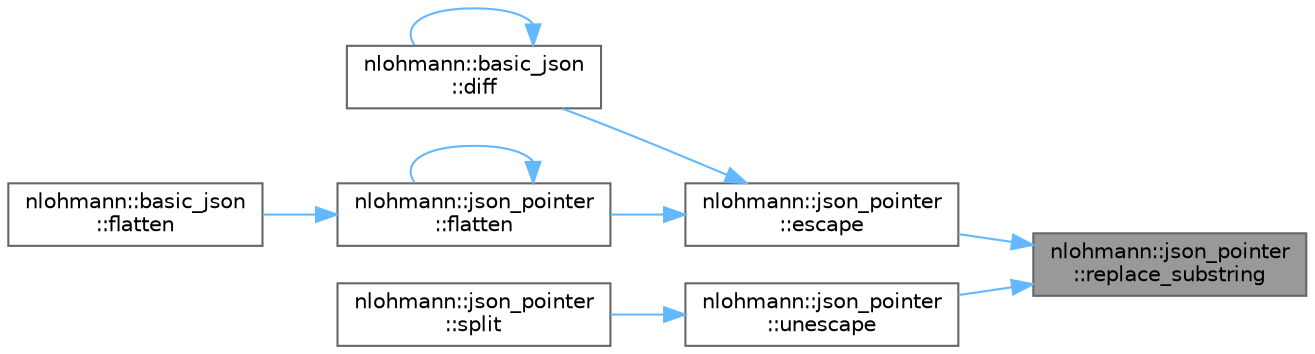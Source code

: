 digraph "nlohmann::json_pointer::replace_substring"
{
 // LATEX_PDF_SIZE
  bgcolor="transparent";
  edge [fontname=Helvetica,fontsize=10,labelfontname=Helvetica,labelfontsize=10];
  node [fontname=Helvetica,fontsize=10,shape=box,height=0.2,width=0.4];
  rankdir="RL";
  Node1 [label="nlohmann::json_pointer\l::replace_substring",height=0.2,width=0.4,color="gray40", fillcolor="grey60", style="filled", fontcolor="black",tooltip="replace all occurrences of a substring by another string"];
  Node1 -> Node2 [dir="back",color="steelblue1",style="solid"];
  Node2 [label="nlohmann::json_pointer\l::escape",height=0.2,width=0.4,color="grey40", fillcolor="white", style="filled",URL="$a01663.html#a8abf3577f9a0087f29a233893cdc73ad",tooltip="escape \"~\" to \"~0\" and \"/\" to \"~1\""];
  Node2 -> Node3 [dir="back",color="steelblue1",style="solid"];
  Node3 [label="nlohmann::basic_json\l::diff",height=0.2,width=0.4,color="grey40", fillcolor="white", style="filled",URL="$a01659.html#a1c1f21327df91a4dd6c5f5a107240385",tooltip="creates a diff as a JSON patch"];
  Node3 -> Node3 [dir="back",color="steelblue1",style="solid"];
  Node2 -> Node4 [dir="back",color="steelblue1",style="solid"];
  Node4 [label="nlohmann::json_pointer\l::flatten",height=0.2,width=0.4,color="grey40", fillcolor="white", style="filled",URL="$a01663.html#ab0d7759d0caa6a0c0187916da28e6ee7",tooltip=" "];
  Node4 -> Node5 [dir="back",color="steelblue1",style="solid"];
  Node5 [label="nlohmann::basic_json\l::flatten",height=0.2,width=0.4,color="grey40", fillcolor="white", style="filled",URL="$a01659.html#ab7aa6e048e659481a036f2d872c7cba6",tooltip="return flattened JSON value"];
  Node4 -> Node4 [dir="back",color="steelblue1",style="solid"];
  Node1 -> Node6 [dir="back",color="steelblue1",style="solid"];
  Node6 [label="nlohmann::json_pointer\l::unescape",height=0.2,width=0.4,color="grey40", fillcolor="white", style="filled",URL="$a01663.html#ab85442d5fbcc289b79beeefc2175446f",tooltip="unescape \"~1\" to tilde and \"~0\" to slash (order is important!)"];
  Node6 -> Node7 [dir="back",color="steelblue1",style="solid"];
  Node7 [label="nlohmann::json_pointer\l::split",height=0.2,width=0.4,color="grey40", fillcolor="white", style="filled",URL="$a01663.html#afe76eec98c85eeaf61638b3b40d14575",tooltip="split the string input to reference tokens"];
}
